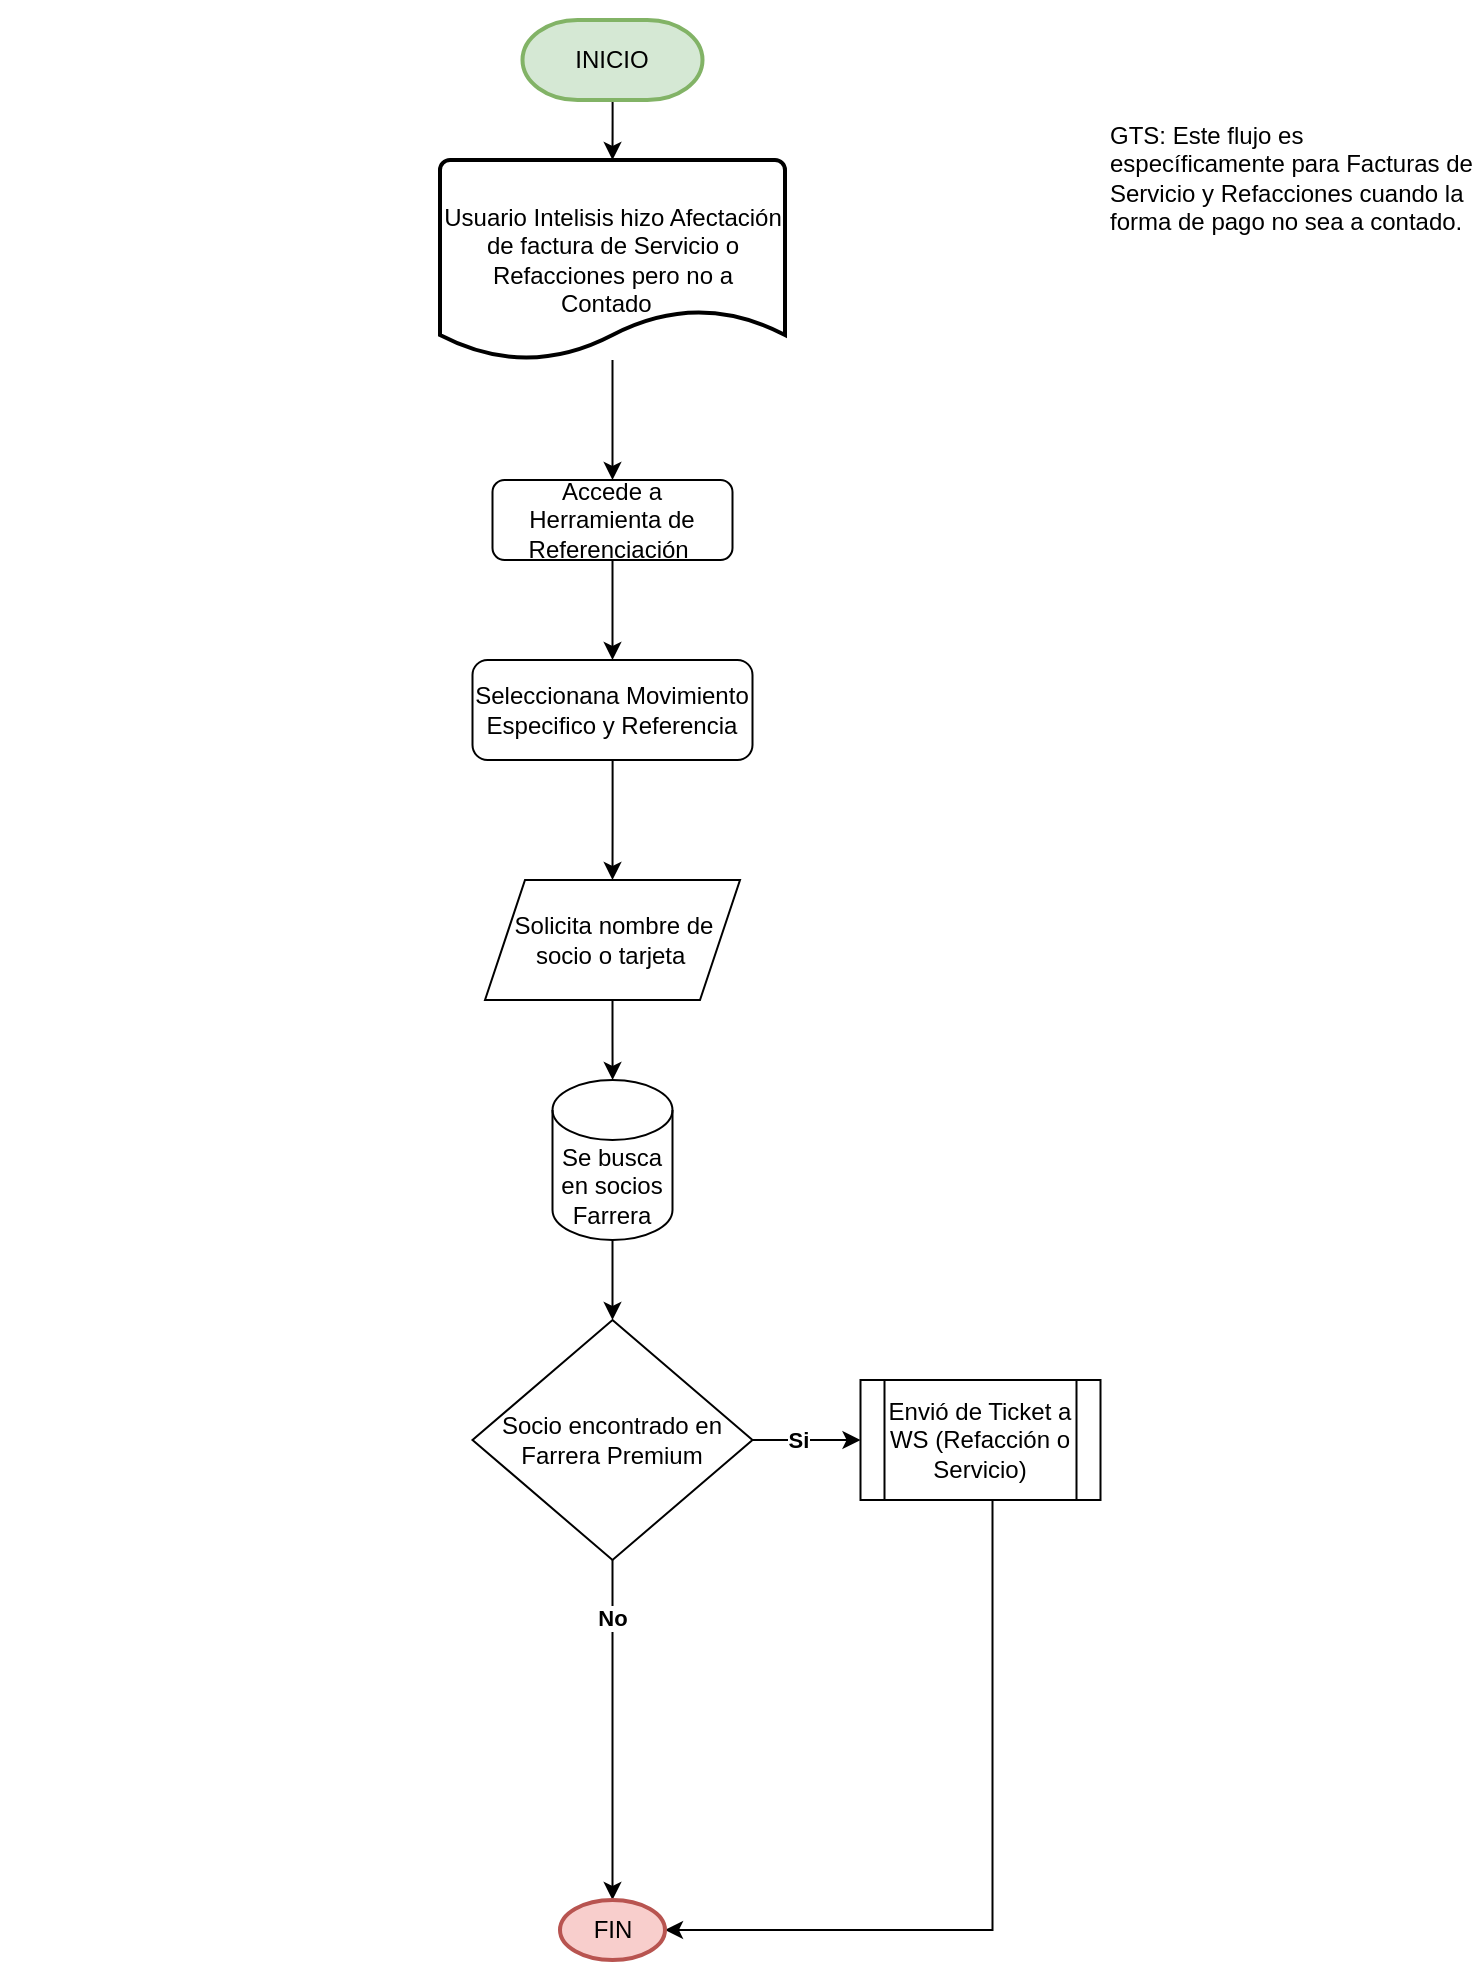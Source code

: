 <mxfile version="14.5.10" type="github">
  <diagram id="C5RBs43oDa-KdzZeNtuy" name="Page-1">
    <mxGraphModel dx="981" dy="526" grid="1" gridSize="10" guides="1" tooltips="1" connect="1" arrows="1" fold="1" page="1" pageScale="1" pageWidth="827" pageHeight="1169" math="0" shadow="0">
      <root>
        <mxCell id="WIyWlLk6GJQsqaUBKTNV-0" />
        <mxCell id="WIyWlLk6GJQsqaUBKTNV-1" parent="WIyWlLk6GJQsqaUBKTNV-0" />
        <mxCell id="DaWCEFGHuY_iHa4CVSMz-8" style="edgeStyle=orthogonalEdgeStyle;rounded=0;orthogonalLoop=1;jettySize=auto;html=1;entryX=0.5;entryY=0;entryDx=0;entryDy=0;" edge="1" parent="WIyWlLk6GJQsqaUBKTNV-1" source="WIyWlLk6GJQsqaUBKTNV-3" target="WIyWlLk6GJQsqaUBKTNV-7">
          <mxGeometry relative="1" as="geometry" />
        </mxCell>
        <mxCell id="WIyWlLk6GJQsqaUBKTNV-3" value="Accede a Herramienta de Referenciación&amp;nbsp;" style="rounded=1;whiteSpace=wrap;html=1;fontSize=12;glass=0;strokeWidth=1;shadow=0;" parent="WIyWlLk6GJQsqaUBKTNV-1" vertex="1">
          <mxGeometry x="306.25" y="250" width="120" height="40" as="geometry" />
        </mxCell>
        <mxCell id="DaWCEFGHuY_iHa4CVSMz-9" style="edgeStyle=orthogonalEdgeStyle;rounded=0;orthogonalLoop=1;jettySize=auto;html=1;" edge="1" parent="WIyWlLk6GJQsqaUBKTNV-1" source="WIyWlLk6GJQsqaUBKTNV-7" target="DaWCEFGHuY_iHa4CVSMz-3">
          <mxGeometry relative="1" as="geometry" />
        </mxCell>
        <mxCell id="WIyWlLk6GJQsqaUBKTNV-7" value="Seleccionana Movimiento Especifico y Referencia&lt;br&gt;" style="rounded=1;whiteSpace=wrap;html=1;fontSize=12;glass=0;strokeWidth=1;shadow=0;" parent="WIyWlLk6GJQsqaUBKTNV-1" vertex="1">
          <mxGeometry x="296.25" y="340" width="140" height="50" as="geometry" />
        </mxCell>
        <mxCell id="DaWCEFGHuY_iHa4CVSMz-18" style="edgeStyle=orthogonalEdgeStyle;rounded=0;orthogonalLoop=1;jettySize=auto;html=1;entryX=0.5;entryY=0;entryDx=0;entryDy=0;entryPerimeter=0;" edge="1" parent="WIyWlLk6GJQsqaUBKTNV-1" source="NC0Nq6qjuz7nTdUpd_4J-0" target="NC0Nq6qjuz7nTdUpd_4J-1">
          <mxGeometry relative="1" as="geometry" />
        </mxCell>
        <mxCell id="NC0Nq6qjuz7nTdUpd_4J-0" value="INICIO" style="strokeWidth=2;html=1;shape=mxgraph.flowchart.terminator;whiteSpace=wrap;fillColor=#d5e8d4;strokeColor=#82b366;" parent="WIyWlLk6GJQsqaUBKTNV-1" vertex="1">
          <mxGeometry x="321.25" y="20" width="90" height="40" as="geometry" />
        </mxCell>
        <mxCell id="DaWCEFGHuY_iHa4CVSMz-0" style="edgeStyle=orthogonalEdgeStyle;rounded=0;orthogonalLoop=1;jettySize=auto;html=1;entryX=0.5;entryY=0;entryDx=0;entryDy=0;" edge="1" parent="WIyWlLk6GJQsqaUBKTNV-1" source="NC0Nq6qjuz7nTdUpd_4J-1" target="WIyWlLk6GJQsqaUBKTNV-3">
          <mxGeometry relative="1" as="geometry" />
        </mxCell>
        <mxCell id="NC0Nq6qjuz7nTdUpd_4J-1" value="Usuario Intelisis hizo Afectación de factura de Servicio o Refacciones pero no a Contado&amp;nbsp;&amp;nbsp;" style="strokeWidth=2;html=1;shape=mxgraph.flowchart.document2;whiteSpace=wrap;size=0.25;" parent="WIyWlLk6GJQsqaUBKTNV-1" vertex="1">
          <mxGeometry x="280" y="90" width="172.5" height="100" as="geometry" />
        </mxCell>
        <mxCell id="DaWCEFGHuY_iHa4CVSMz-17" style="edgeStyle=orthogonalEdgeStyle;rounded=0;orthogonalLoop=1;jettySize=auto;html=1;entryX=1;entryY=0.5;entryDx=0;entryDy=0;entryPerimeter=0;" edge="1" parent="WIyWlLk6GJQsqaUBKTNV-1" source="DaWCEFGHuY_iHa4CVSMz-2" target="DaWCEFGHuY_iHa4CVSMz-6">
          <mxGeometry relative="1" as="geometry">
            <Array as="points">
              <mxPoint x="556.25" y="975" />
            </Array>
          </mxGeometry>
        </mxCell>
        <mxCell id="DaWCEFGHuY_iHa4CVSMz-2" value="Envió de Ticket a WS (Refacción o Servicio)" style="shape=process;whiteSpace=wrap;html=1;backgroundOutline=1;" vertex="1" parent="WIyWlLk6GJQsqaUBKTNV-1">
          <mxGeometry x="490.25" y="700" width="120" height="60" as="geometry" />
        </mxCell>
        <mxCell id="DaWCEFGHuY_iHa4CVSMz-10" style="edgeStyle=orthogonalEdgeStyle;rounded=0;orthogonalLoop=1;jettySize=auto;html=1;" edge="1" parent="WIyWlLk6GJQsqaUBKTNV-1" source="DaWCEFGHuY_iHa4CVSMz-3" target="DaWCEFGHuY_iHa4CVSMz-7">
          <mxGeometry relative="1" as="geometry" />
        </mxCell>
        <mxCell id="DaWCEFGHuY_iHa4CVSMz-3" value="Solicita nombre de socio o tarjeta&amp;nbsp;" style="shape=parallelogram;perimeter=parallelogramPerimeter;whiteSpace=wrap;html=1;fixedSize=1;" vertex="1" parent="WIyWlLk6GJQsqaUBKTNV-1">
          <mxGeometry x="302.5" y="450" width="127.5" height="60" as="geometry" />
        </mxCell>
        <mxCell id="DaWCEFGHuY_iHa4CVSMz-12" style="edgeStyle=orthogonalEdgeStyle;rounded=0;orthogonalLoop=1;jettySize=auto;html=1;entryX=0.5;entryY=0;entryDx=0;entryDy=0;entryPerimeter=0;" edge="1" parent="WIyWlLk6GJQsqaUBKTNV-1" source="DaWCEFGHuY_iHa4CVSMz-4" target="DaWCEFGHuY_iHa4CVSMz-6">
          <mxGeometry relative="1" as="geometry" />
        </mxCell>
        <mxCell id="DaWCEFGHuY_iHa4CVSMz-13" value="&lt;b&gt;No&lt;br&gt;&lt;/b&gt;" style="edgeLabel;html=1;align=center;verticalAlign=middle;resizable=0;points=[];" vertex="1" connectable="0" parent="DaWCEFGHuY_iHa4CVSMz-12">
          <mxGeometry x="-0.659" y="-1" relative="1" as="geometry">
            <mxPoint as="offset" />
          </mxGeometry>
        </mxCell>
        <mxCell id="DaWCEFGHuY_iHa4CVSMz-14" style="edgeStyle=orthogonalEdgeStyle;rounded=0;orthogonalLoop=1;jettySize=auto;html=1;entryX=0;entryY=0.5;entryDx=0;entryDy=0;" edge="1" parent="WIyWlLk6GJQsqaUBKTNV-1" source="DaWCEFGHuY_iHa4CVSMz-4" target="DaWCEFGHuY_iHa4CVSMz-2">
          <mxGeometry relative="1" as="geometry" />
        </mxCell>
        <mxCell id="DaWCEFGHuY_iHa4CVSMz-15" value="&lt;b&gt;Si&lt;/b&gt;" style="edgeLabel;html=1;align=center;verticalAlign=middle;resizable=0;points=[];" vertex="1" connectable="0" parent="DaWCEFGHuY_iHa4CVSMz-14">
          <mxGeometry x="-0.184" relative="1" as="geometry">
            <mxPoint as="offset" />
          </mxGeometry>
        </mxCell>
        <mxCell id="DaWCEFGHuY_iHa4CVSMz-4" value="Socio encontrado en Farrera Premium&lt;br&gt;" style="rhombus;whiteSpace=wrap;html=1;" vertex="1" parent="WIyWlLk6GJQsqaUBKTNV-1">
          <mxGeometry x="296.25" y="670" width="140" height="120" as="geometry" />
        </mxCell>
        <mxCell id="DaWCEFGHuY_iHa4CVSMz-6" value="FIN" style="strokeWidth=2;html=1;shape=mxgraph.flowchart.start_1;whiteSpace=wrap;fillColor=#f8cecc;strokeColor=#b85450;" vertex="1" parent="WIyWlLk6GJQsqaUBKTNV-1">
          <mxGeometry x="340" y="960" width="52.5" height="30" as="geometry" />
        </mxCell>
        <mxCell id="DaWCEFGHuY_iHa4CVSMz-11" style="edgeStyle=orthogonalEdgeStyle;rounded=0;orthogonalLoop=1;jettySize=auto;html=1;entryX=0.5;entryY=0;entryDx=0;entryDy=0;" edge="1" parent="WIyWlLk6GJQsqaUBKTNV-1" source="DaWCEFGHuY_iHa4CVSMz-7" target="DaWCEFGHuY_iHa4CVSMz-4">
          <mxGeometry relative="1" as="geometry" />
        </mxCell>
        <mxCell id="DaWCEFGHuY_iHa4CVSMz-7" value="Se busca en socios Farrera&lt;br&gt;" style="shape=cylinder3;whiteSpace=wrap;html=1;boundedLbl=1;backgroundOutline=1;size=15;" vertex="1" parent="WIyWlLk6GJQsqaUBKTNV-1">
          <mxGeometry x="336.25" y="550" width="60" height="80" as="geometry" />
        </mxCell>
        <mxCell id="DaWCEFGHuY_iHa4CVSMz-20" value="&lt;h1&gt;&lt;br&gt;&lt;/h1&gt;&lt;p&gt;GTS: Este flujo es específicamente para Facturas de Servicio y Refacciones cuando la forma de pago no sea a contado.&lt;/p&gt;" style="text;html=1;strokeColor=none;fillColor=none;spacing=5;spacingTop=-20;whiteSpace=wrap;overflow=hidden;rounded=0;" vertex="1" parent="WIyWlLk6GJQsqaUBKTNV-1">
          <mxGeometry x="610.25" y="20" width="190" height="120" as="geometry" />
        </mxCell>
        <mxCell id="DaWCEFGHuY_iHa4CVSMz-21" value="&lt;h1&gt;&lt;br&gt;&lt;/h1&gt;" style="text;html=1;strokeColor=none;fillColor=none;spacing=5;spacingTop=-20;whiteSpace=wrap;overflow=hidden;rounded=0;" vertex="1" parent="WIyWlLk6GJQsqaUBKTNV-1">
          <mxGeometry x="60" y="80" width="190" height="120" as="geometry" />
        </mxCell>
      </root>
    </mxGraphModel>
  </diagram>
</mxfile>
